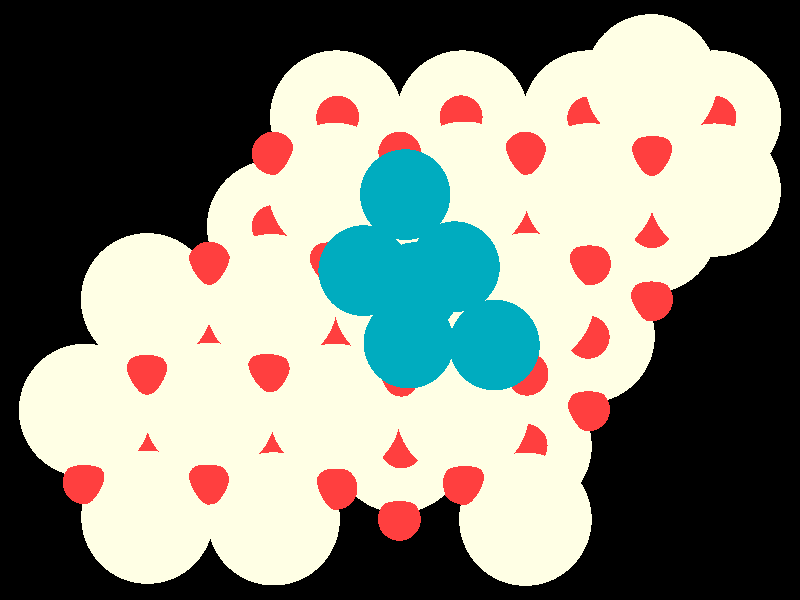 #include "colors.inc"
#include "finish.inc"

global_settings {assumed_gamma 1 max_trace_level 6}
background {color White transmit 1.0}
camera {orthographic
  right -24.62*x up 18.39*y
  direction 1.00*z
  location <0,0,50.00> look_at <0,0,0>}
light_source {<  2.00,   3.00,  40.00> color White
  area_light <0.70, 0, 0>, <0, 0.70, 0>, 3, 3
  adaptive 1 jitter}

#declare simple = finish {phong 0.7}
#declare pale = finish {ambient 0.5 diffuse 0.85 roughness 0.001 specular 0.200 }
#declare intermediate = finish {ambient 0.3 diffuse 0.6 specular 0.1 roughness 0.04}
#declare vmd = finish {ambient 0.0 diffuse 0.65 phong 0.1 phong_size 40.0 specular 0.5 }
#declare jmol = finish {ambient 0.2 diffuse 0.6 specular 1 roughness 0.001 metallic}
#declare ase2 = finish {ambient 0.05 brilliance 3 diffuse 0.6 metallic specular 0.7 roughness 0.04 reflection 0.15}
#declare ase3 = finish {ambient 0.15 brilliance 2 diffuse 0.6 metallic specular 1.0 roughness 0.001 reflection 0.0}
#declare glass = finish {ambient 0.05 diffuse 0.3 specular 1.0 roughness 0.001}
#declare glass2 = finish {ambient 0.01 diffuse 0.3 specular 1.0 reflection 0.25 roughness 0.001}
#declare Rcell = 0.020;
#declare Rbond = 0.100;

#macro atom(LOC, R, COL, TRANS, FIN)
  sphere{LOC, R texture{pigment{color COL transmit TRANS} finish{FIN}}}
#end
#macro constrain(LOC, R, COL, TRANS FIN)
union{torus{R, Rcell rotate 45*z texture{pigment{color COL transmit TRANS} finish{FIN}}}
      torus{R, Rcell rotate -45*z texture{pigment{color COL transmit TRANS} finish{FIN}}}
      translate LOC}
#end

atom(< -1.96,   5.61,  -7.77>, 2.04, rgb <1.00, 1.00, 0.78>, 0.0, ase3) // #0 
atom(<  3.86,  -4.48,  -7.77>, 2.04, rgb <1.00, 1.00, 0.78>, 0.0, ase3) // #1 
atom(< -5.84,  -1.11,  -7.77>, 2.04, rgb <1.00, 1.00, 0.78>, 0.0, ase3) // #2 
atom(<  5.80,  -1.11,  -7.77>, 2.04, rgb <1.00, 1.00, 0.78>, 0.0, ase3) // #3 
atom(<  1.92,   5.61,  -7.77>, 2.04, rgb <1.00, 1.00, 0.78>, 0.0, ase3) // #4 
atom(<  7.74,   2.25,  -7.77>, 2.04, rgb <1.00, 1.00, 0.78>, 0.0, ase3) // #5 
atom(< -1.96,  -1.11,  -7.77>, 2.04, rgb <1.00, 1.00, 0.78>, 0.0, ase3) // #6 
atom(<  9.69,   5.61,  -7.77>, 2.04, rgb <1.00, 1.00, 0.78>, 0.0, ase3) // #7 
atom(<  5.80,   5.61,  -7.77>, 2.04, rgb <1.00, 1.00, 0.78>, 0.0, ase3) // #8 
atom(< -0.02,  -4.48,  -7.77>, 2.04, rgb <1.00, 1.00, 0.78>, 0.0, ase3) // #9 
atom(<  1.92,  -1.11,  -7.77>, 2.04, rgb <1.00, 1.00, 0.78>, 0.0, ase3) // #10 
atom(< -0.02,   2.25,  -7.77>, 2.04, rgb <1.00, 1.00, 0.78>, 0.0, ase3) // #11 
atom(< -7.78,  -4.48,  -7.77>, 2.04, rgb <1.00, 1.00, 0.78>, 0.0, ase3) // #12 
atom(<  3.86,   2.25,  -7.77>, 2.04, rgb <1.00, 1.00, 0.78>, 0.0, ase3) // #13 
atom(< -3.90,   2.25,  -7.77>, 2.04, rgb <1.00, 1.00, 0.78>, 0.0, ase3) // #14 
atom(< -3.90,  -4.48,  -7.77>, 2.04, rgb <1.00, 1.00, 0.78>, 0.0, ase3) // #15 
atom(< -3.89,  -6.71,  -4.66>, 2.04, rgb <1.00, 1.00, 0.78>, 0.0, ase3) // #16 
atom(<  3.94,   0.02,  -4.69>, 2.04, rgb <1.00, 1.00, 0.78>, 0.0, ase3) // #17 
atom(< -2.00,  -3.38,  -4.58>, 2.04, rgb <1.00, 1.00, 0.78>, 0.0, ase3) // #18 
atom(<  7.73,   6.72,  -4.67>, 2.04, rgb <1.00, 1.00, 0.78>, 0.0, ase3) // #19 
atom(< -0.01,   0.00,  -4.71>, 2.04, rgb <1.00, 1.00, 0.78>, 0.0, ase3) // #20 
atom(<  1.93,  -3.42,  -4.66>, 2.04, rgb <1.00, 1.00, 0.78>, 0.0, ase3) // #21 
atom(<  1.98,   3.43,  -4.69>, 2.04, rgb <1.00, 1.00, 0.78>, 0.0, ase3) // #22 
atom(< -7.78,   0.01,  -4.67>, 2.04, rgb <1.00, 1.00, 0.78>, 0.0, ase3) // #23 
atom(< -7.77,  -6.66,  -4.64>, 2.04, rgb <1.00, 1.00, 0.78>, 0.0, ase3) // #24 
atom(<  9.68,   3.37,  -4.68>, 2.04, rgb <1.00, 1.00, 0.78>, 0.0, ase3) // #25 
atom(< -5.85,  -3.35,  -4.66>, 2.04, rgb <1.00, 1.00, 0.78>, 0.0, ase3) // #26 
atom(< -9.69,  -3.38,  -4.65>, 2.04, rgb <1.00, 1.00, 0.78>, 0.0, ase3) // #27 
atom(< -3.96,  -0.02,  -4.66>, 2.04, rgb <1.00, 1.00, 0.78>, 0.0, ase3) // #28 
atom(<  5.83,   3.38,  -4.68>, 2.04, rgb <1.00, 1.00, 0.78>, 0.0, ase3) // #29 
atom(< -2.01,   3.39,  -4.65>, 2.04, rgb <1.00, 1.00, 0.78>, 0.0, ase3) // #30 
atom(<  3.86,  -6.72,  -4.66>, 2.04, rgb <1.00, 1.00, 0.78>, 0.0, ase3) // #31 
atom(< -1.96,   1.13,  -8.56>, 0.66, rgb <1.00, 0.05, 0.05>, 0.0, ase3) // #32 
atom(< -7.78,  -2.24,  -8.56>, 0.66, rgb <1.00, 0.05, 0.05>, 0.0, ase3) // #33 
atom(< -0.02,   4.49,  -8.56>, 0.66, rgb <1.00, 0.05, 0.05>, 0.0, ase3) // #34 
atom(< -9.72,  -5.60,  -8.56>, 0.66, rgb <1.00, 0.05, 0.05>, 0.0, ase3) // #35 
atom(<  3.86,  -2.24,  -8.56>, 0.66, rgb <1.00, 0.05, 0.05>, 0.0, ase3) // #36 
atom(< -3.90,   4.49,  -8.56>, 0.66, rgb <1.00, 0.05, 0.05>, 0.0, ase3) // #37 
atom(<  1.92,   1.13,  -8.56>, 0.66, rgb <1.00, 0.05, 0.05>, 0.0, ase3) // #38 
atom(< -5.84,   1.13,  -8.56>, 0.66, rgb <1.00, 0.05, 0.05>, 0.0, ase3) // #39 
atom(< -5.84,  -5.60,  -8.56>, 0.66, rgb <1.00, 0.05, 0.05>, 0.0, ase3) // #40 
atom(<  7.74,   4.49,  -8.56>, 0.66, rgb <1.00, 0.05, 0.05>, 0.0, ase3) // #41 
atom(< -0.02,  -2.24,  -8.56>, 0.66, rgb <1.00, 0.05, 0.05>, 0.0, ase3) // #42 
atom(< -1.96,  -5.60,  -8.56>, 0.66, rgb <1.00, 0.05, 0.05>, 0.0, ase3) // #43 
atom(< -3.90,  -2.24,  -8.56>, 0.66, rgb <1.00, 0.05, 0.05>, 0.0, ase3) // #44 
atom(<  3.86,   4.49,  -8.56>, 0.66, rgb <1.00, 0.05, 0.05>, 0.0, ase3) // #45 
atom(<  5.80,   1.13,  -8.56>, 0.66, rgb <1.00, 0.05, 0.05>, 0.0, ase3) // #46 
atom(<  1.92,  -5.60,  -8.56>, 0.66, rgb <1.00, 0.05, 0.05>, 0.0, ase3) // #47 
atom(< -3.90,  -6.72,  -6.97>, 0.66, rgb <1.00, 0.05, 0.05>, 0.0, ase3) // #48 
atom(< -1.96,  -3.36,  -6.97>, 0.66, rgb <1.00, 0.05, 0.05>, 0.0, ase3) // #49 
atom(< -0.02,  -6.72,  -6.97>, 0.66, rgb <1.00, 0.05, 0.05>, 0.0, ase3) // #50 
atom(< -3.90,   0.01,  -6.97>, 0.66, rgb <1.00, 0.05, 0.05>, 0.0, ase3) // #51 
atom(< -0.02,   0.01,  -6.97>, 0.66, rgb <1.00, 0.05, 0.05>, 0.0, ase3) // #52 
atom(<  7.74,   0.01,  -6.97>, 0.66, rgb <1.00, 0.05, 0.05>, 0.0, ase3) // #53 
atom(<  1.92,  -3.36,  -6.97>, 0.66, rgb <1.00, 0.05, 0.05>, 0.0, ase3) // #54 
atom(< -5.84,  -3.36,  -6.97>, 0.66, rgb <1.00, 0.05, 0.05>, 0.0, ase3) // #55 
atom(<  5.80,  -3.36,  -6.97>, 0.66, rgb <1.00, 0.05, 0.05>, 0.0, ase3) // #56 
atom(< -7.78,  -6.72,  -6.97>, 0.66, rgb <1.00, 0.05, 0.05>, 0.0, ase3) // #57 
atom(<  3.86,   0.01,  -6.97>, 0.66, rgb <1.00, 0.05, 0.05>, 0.0, ase3) // #58 
atom(<  3.86,  -6.72,  -6.97>, 0.66, rgb <1.00, 0.05, 0.05>, 0.0, ase3) // #59 
atom(<  9.69,   3.37,  -6.97>, 0.66, rgb <1.00, 0.05, 0.05>, 0.0, ase3) // #60 
atom(<  5.80,   3.37,  -6.97>, 0.66, rgb <1.00, 0.05, 0.05>, 0.0, ase3) // #61 
atom(< -1.96,   3.37,  -6.97>, 0.66, rgb <1.00, 0.05, 0.05>, 0.0, ase3) // #62 
atom(<  1.92,   3.37,  -6.97>, 0.66, rgb <1.00, 0.05, 0.05>, 0.0, ase3) // #63 
atom(<  0.04,  -4.50,  -5.45>, 0.66, rgb <1.00, 0.05, 0.05>, 0.0, ase3) // #64 
atom(< -3.90,   2.25,  -5.47>, 0.66, rgb <1.00, 0.05, 0.05>, 0.0, ase3) // #65 
atom(<  9.69,   5.60,  -5.47>, 0.66, rgb <1.00, 0.05, 0.05>, 0.0, ase3) // #66 
atom(<  5.81,   5.58,  -5.49>, 0.66, rgb <1.00, 0.05, 0.05>, 0.0, ase3) // #67 
atom(<  7.75,   2.25,  -5.48>, 0.66, rgb <1.00, 0.05, 0.05>, 0.0, ase3) // #68 
atom(<  1.92,  -1.15,  -5.45>, 0.66, rgb <1.00, 0.05, 0.05>, 0.0, ase3) // #69 
atom(< -1.92,   5.60,  -5.45>, 0.66, rgb <1.00, 0.05, 0.05>, 0.0, ase3) // #70 
atom(< -5.88,  -1.10,  -5.49>, 0.66, rgb <1.00, 0.05, 0.05>, 0.0, ase3) // #71 
atom(< -1.93,  -1.03,  -5.43>, 0.66, rgb <1.00, 0.05, 0.05>, 0.0, ase3) // #72 
atom(< -0.07,   2.25,  -5.44>, 0.66, rgb <1.00, 0.05, 0.05>, 0.0, ase3) // #73 
atom(<  5.79,  -1.14,  -5.47>, 0.66, rgb <1.00, 0.05, 0.05>, 0.0, ase3) // #74 
atom(< -3.96,  -4.52,  -5.45>, 0.66, rgb <1.00, 0.05, 0.05>, 0.0, ase3) // #75 
atom(<  3.92,   2.28,  -5.50>, 0.66, rgb <1.00, 0.05, 0.05>, 0.0, ase3) // #76 
atom(<  1.88,   5.61,  -5.46>, 0.66, rgb <1.00, 0.05, 0.05>, 0.0, ase3) // #77 
atom(< -7.79,  -4.48,  -5.47>, 0.66, rgb <1.00, 0.05, 0.05>, 0.0, ase3) // #78 
atom(<  3.88,  -4.46,  -5.46>, 0.66, rgb <1.00, 0.05, 0.05>, 0.0, ase3) // #79 
atom(< -0.01,   4.50,  -3.68>, 0.66, rgb <1.00, 0.05, 0.05>, 0.0, ase3) // #80 
atom(<  7.76,   4.47,  -3.90>, 0.66, rgb <1.00, 0.05, 0.05>, 0.0, ase3) // #81 
atom(<  3.86,   4.50,  -3.91>, 0.66, rgb <1.00, 0.05, 0.05>, 0.0, ase3) // #82 
atom(< -9.71,  -5.59,  -3.88>, 0.66, rgb <1.00, 0.05, 0.05>, 0.0, ase3) // #83 
atom(< -2.14,   1.18,  -3.73>, 0.66, rgb <1.00, 0.05, 0.05>, 0.0, ase3) // #84 
atom(< -4.05,  -2.17,  -3.86>, 0.66, rgb <1.00, 0.05, 0.05>, 0.0, ase3) // #85 
atom(< -5.90,  -5.61,  -3.86>, 0.66, rgb <1.00, 0.05, 0.05>, 0.0, ase3) // #86 
atom(< -7.79,  -2.24,  -3.89>, 0.66, rgb <1.00, 0.05, 0.05>, 0.0, ase3) // #87 
atom(<  2.05,   1.20,  -4.11>, 0.66, rgb <1.00, 0.05, 0.05>, 0.0, ase3) // #88 
atom(<  0.05,  -2.30,  -3.72>, 0.66, rgb <1.00, 0.05, 0.05>, 0.0, ase3) // #89 
atom(< -1.97,  -5.77,  -3.86>, 0.66, rgb <1.00, 0.05, 0.05>, 0.0, ase3) // #90 
atom(< -5.87,   1.13,  -3.90>, 0.66, rgb <1.00, 0.05, 0.05>, 0.0, ase3) // #91 
atom(<  5.83,   1.11,  -3.91>, 0.66, rgb <1.00, 0.05, 0.05>, 0.0, ase3) // #92 
atom(<  3.91,  -2.27,  -3.71>, 0.66, rgb <1.00, 0.05, 0.05>, 0.0, ase3) // #93 
atom(<  1.98,  -5.62,  -3.88>, 0.66, rgb <1.00, 0.05, 0.05>, 0.0, ase3) // #94 
atom(< -3.90,   4.50,  -3.90>, 0.66, rgb <1.00, 0.05, 0.05>, 0.0, ase3) // #95 
atom(<  0.27,  -1.32,  -1.94>, 1.39, rgb <0.00, 0.41, 0.52>, 0.0, ase3) // #96 
atom(<  1.68,   1.02,  -2.14>, 1.39, rgb <0.00, 0.41, 0.52>, 0.0, ase3) // #97 
atom(<  2.91,  -1.38,  -2.10>, 1.39, rgb <0.00, 0.41, 0.52>, 0.0, ase3) // #98 
atom(<  0.48,   0.38,   0.00>, 1.39, rgb <0.00, 0.41, 0.52>, 0.0, ase3) // #99 
atom(< -1.12,   0.90,  -1.98>, 1.39, rgb <0.00, 0.41, 0.52>, 0.0, ase3) // #100 
atom(<  0.16,   3.23,  -2.05>, 1.39, rgb <0.00, 0.41, 0.52>, 0.0, ase3) // #101 
